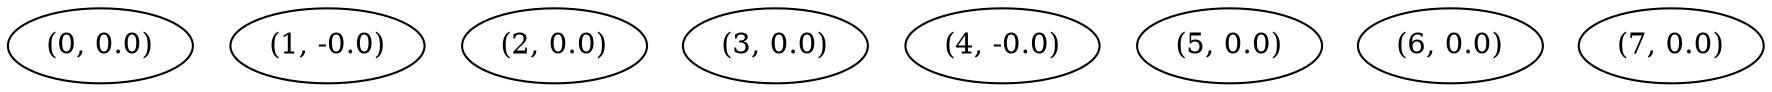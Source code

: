 digraph {
    0 [ label = "(0, 0.0)" ]
    1 [ label = "(1, -0.0)" ]
    2 [ label = "(2, 0.0)" ]
    3 [ label = "(3, 0.0)" ]
    4 [ label = "(4, -0.0)" ]
    5 [ label = "(5, 0.0)" ]
    6 [ label = "(6, 0.0)" ]
    7 [ label = "(7, 0.0)" ]
}

